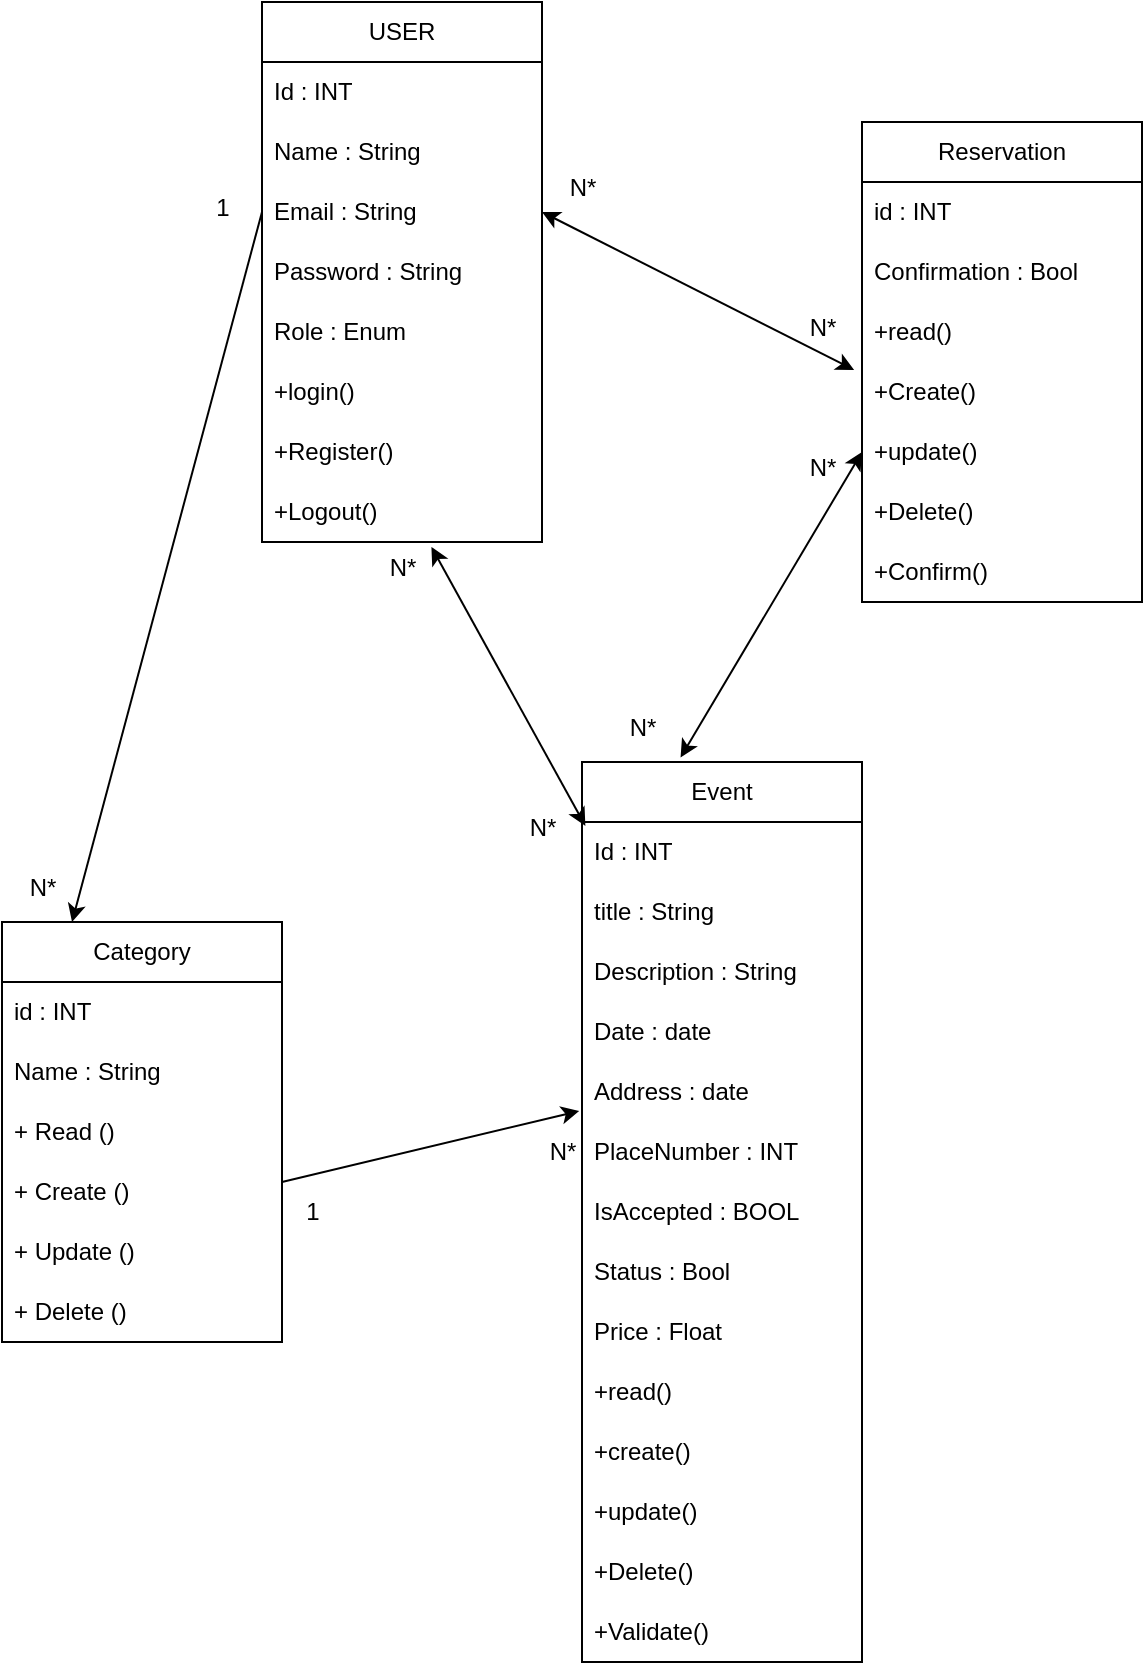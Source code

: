<mxfile version="22.1.18" type="device" pages="2">
  <diagram id="C5RBs43oDa-KdzZeNtuy" name="Page-1">
    <mxGraphModel dx="646" dy="1751" grid="1" gridSize="10" guides="1" tooltips="1" connect="1" arrows="1" fold="1" page="1" pageScale="1" pageWidth="827" pageHeight="1169" math="0" shadow="0">
      <root>
        <mxCell id="WIyWlLk6GJQsqaUBKTNV-0" />
        <mxCell id="WIyWlLk6GJQsqaUBKTNV-1" parent="WIyWlLk6GJQsqaUBKTNV-0" />
        <mxCell id="p40mZFfEyr0itNdM8INP-0" value="USER" style="swimlane;fontStyle=0;childLayout=stackLayout;horizontal=1;startSize=30;horizontalStack=0;resizeParent=1;resizeParentMax=0;resizeLast=0;collapsible=1;marginBottom=0;whiteSpace=wrap;html=1;" vertex="1" parent="WIyWlLk6GJQsqaUBKTNV-1">
          <mxGeometry x="200" y="130" width="140" height="270" as="geometry" />
        </mxCell>
        <mxCell id="p40mZFfEyr0itNdM8INP-1" value="Id : INT" style="text;strokeColor=none;fillColor=none;align=left;verticalAlign=middle;spacingLeft=4;spacingRight=4;overflow=hidden;points=[[0,0.5],[1,0.5]];portConstraint=eastwest;rotatable=0;whiteSpace=wrap;html=1;" vertex="1" parent="p40mZFfEyr0itNdM8INP-0">
          <mxGeometry y="30" width="140" height="30" as="geometry" />
        </mxCell>
        <mxCell id="p40mZFfEyr0itNdM8INP-2" value="Name : String" style="text;strokeColor=none;fillColor=none;align=left;verticalAlign=middle;spacingLeft=4;spacingRight=4;overflow=hidden;points=[[0,0.5],[1,0.5]];portConstraint=eastwest;rotatable=0;whiteSpace=wrap;html=1;" vertex="1" parent="p40mZFfEyr0itNdM8INP-0">
          <mxGeometry y="60" width="140" height="30" as="geometry" />
        </mxCell>
        <mxCell id="p40mZFfEyr0itNdM8INP-3" value="Email : String" style="text;strokeColor=none;fillColor=none;align=left;verticalAlign=middle;spacingLeft=4;spacingRight=4;overflow=hidden;points=[[0,0.5],[1,0.5]];portConstraint=eastwest;rotatable=0;whiteSpace=wrap;html=1;" vertex="1" parent="p40mZFfEyr0itNdM8INP-0">
          <mxGeometry y="90" width="140" height="30" as="geometry" />
        </mxCell>
        <mxCell id="p40mZFfEyr0itNdM8INP-4" value="Password : String" style="text;strokeColor=none;fillColor=none;align=left;verticalAlign=middle;spacingLeft=4;spacingRight=4;overflow=hidden;points=[[0,0.5],[1,0.5]];portConstraint=eastwest;rotatable=0;whiteSpace=wrap;html=1;" vertex="1" parent="p40mZFfEyr0itNdM8INP-0">
          <mxGeometry y="120" width="140" height="30" as="geometry" />
        </mxCell>
        <mxCell id="p40mZFfEyr0itNdM8INP-5" value="Role : Enum" style="text;strokeColor=none;fillColor=none;align=left;verticalAlign=middle;spacingLeft=4;spacingRight=4;overflow=hidden;points=[[0,0.5],[1,0.5]];portConstraint=eastwest;rotatable=0;whiteSpace=wrap;html=1;" vertex="1" parent="p40mZFfEyr0itNdM8INP-0">
          <mxGeometry y="150" width="140" height="30" as="geometry" />
        </mxCell>
        <mxCell id="p40mZFfEyr0itNdM8INP-7" value="+login()" style="text;strokeColor=none;fillColor=none;align=left;verticalAlign=middle;spacingLeft=4;spacingRight=4;overflow=hidden;points=[[0,0.5],[1,0.5]];portConstraint=eastwest;rotatable=0;whiteSpace=wrap;html=1;" vertex="1" parent="p40mZFfEyr0itNdM8INP-0">
          <mxGeometry y="180" width="140" height="30" as="geometry" />
        </mxCell>
        <mxCell id="p40mZFfEyr0itNdM8INP-8" value="+Register()" style="text;strokeColor=none;fillColor=none;align=left;verticalAlign=middle;spacingLeft=4;spacingRight=4;overflow=hidden;points=[[0,0.5],[1,0.5]];portConstraint=eastwest;rotatable=0;whiteSpace=wrap;html=1;" vertex="1" parent="p40mZFfEyr0itNdM8INP-0">
          <mxGeometry y="210" width="140" height="30" as="geometry" />
        </mxCell>
        <mxCell id="p40mZFfEyr0itNdM8INP-9" value="+Logout()" style="text;strokeColor=none;fillColor=none;align=left;verticalAlign=middle;spacingLeft=4;spacingRight=4;overflow=hidden;points=[[0,0.5],[1,0.5]];portConstraint=eastwest;rotatable=0;whiteSpace=wrap;html=1;" vertex="1" parent="p40mZFfEyr0itNdM8INP-0">
          <mxGeometry y="240" width="140" height="30" as="geometry" />
        </mxCell>
        <mxCell id="p40mZFfEyr0itNdM8INP-10" value="Reservation" style="swimlane;fontStyle=0;childLayout=stackLayout;horizontal=1;startSize=30;horizontalStack=0;resizeParent=1;resizeParentMax=0;resizeLast=0;collapsible=1;marginBottom=0;whiteSpace=wrap;html=1;" vertex="1" parent="WIyWlLk6GJQsqaUBKTNV-1">
          <mxGeometry x="500" y="190" width="140" height="240" as="geometry" />
        </mxCell>
        <mxCell id="p40mZFfEyr0itNdM8INP-11" value="id : INT" style="text;strokeColor=none;fillColor=none;align=left;verticalAlign=middle;spacingLeft=4;spacingRight=4;overflow=hidden;points=[[0,0.5],[1,0.5]];portConstraint=eastwest;rotatable=0;whiteSpace=wrap;html=1;" vertex="1" parent="p40mZFfEyr0itNdM8INP-10">
          <mxGeometry y="30" width="140" height="30" as="geometry" />
        </mxCell>
        <mxCell id="p40mZFfEyr0itNdM8INP-12" value="Confirmation : Bool" style="text;strokeColor=none;fillColor=none;align=left;verticalAlign=middle;spacingLeft=4;spacingRight=4;overflow=hidden;points=[[0,0.5],[1,0.5]];portConstraint=eastwest;rotatable=0;whiteSpace=wrap;html=1;" vertex="1" parent="p40mZFfEyr0itNdM8INP-10">
          <mxGeometry y="60" width="140" height="30" as="geometry" />
        </mxCell>
        <mxCell id="p40mZFfEyr0itNdM8INP-13" value="+read()" style="text;strokeColor=none;fillColor=none;align=left;verticalAlign=middle;spacingLeft=4;spacingRight=4;overflow=hidden;points=[[0,0.5],[1,0.5]];portConstraint=eastwest;rotatable=0;whiteSpace=wrap;html=1;" vertex="1" parent="p40mZFfEyr0itNdM8INP-10">
          <mxGeometry y="90" width="140" height="30" as="geometry" />
        </mxCell>
        <mxCell id="p40mZFfEyr0itNdM8INP-14" value="+Create()" style="text;strokeColor=none;fillColor=none;align=left;verticalAlign=middle;spacingLeft=4;spacingRight=4;overflow=hidden;points=[[0,0.5],[1,0.5]];portConstraint=eastwest;rotatable=0;whiteSpace=wrap;html=1;" vertex="1" parent="p40mZFfEyr0itNdM8INP-10">
          <mxGeometry y="120" width="140" height="30" as="geometry" />
        </mxCell>
        <mxCell id="p40mZFfEyr0itNdM8INP-15" value="+update()" style="text;strokeColor=none;fillColor=none;align=left;verticalAlign=middle;spacingLeft=4;spacingRight=4;overflow=hidden;points=[[0,0.5],[1,0.5]];portConstraint=eastwest;rotatable=0;whiteSpace=wrap;html=1;" vertex="1" parent="p40mZFfEyr0itNdM8INP-10">
          <mxGeometry y="150" width="140" height="30" as="geometry" />
        </mxCell>
        <mxCell id="p40mZFfEyr0itNdM8INP-16" value="+Delete()" style="text;strokeColor=none;fillColor=none;align=left;verticalAlign=middle;spacingLeft=4;spacingRight=4;overflow=hidden;points=[[0,0.5],[1,0.5]];portConstraint=eastwest;rotatable=0;whiteSpace=wrap;html=1;" vertex="1" parent="p40mZFfEyr0itNdM8INP-10">
          <mxGeometry y="180" width="140" height="30" as="geometry" />
        </mxCell>
        <mxCell id="p40mZFfEyr0itNdM8INP-17" value="+Confirm()" style="text;strokeColor=none;fillColor=none;align=left;verticalAlign=middle;spacingLeft=4;spacingRight=4;overflow=hidden;points=[[0,0.5],[1,0.5]];portConstraint=eastwest;rotatable=0;whiteSpace=wrap;html=1;" vertex="1" parent="p40mZFfEyr0itNdM8INP-10">
          <mxGeometry y="210" width="140" height="30" as="geometry" />
        </mxCell>
        <mxCell id="p40mZFfEyr0itNdM8INP-18" value="Event" style="swimlane;fontStyle=0;childLayout=stackLayout;horizontal=1;startSize=30;horizontalStack=0;resizeParent=1;resizeParentMax=0;resizeLast=0;collapsible=1;marginBottom=0;whiteSpace=wrap;html=1;" vertex="1" parent="WIyWlLk6GJQsqaUBKTNV-1">
          <mxGeometry x="360" y="510" width="140" height="450" as="geometry" />
        </mxCell>
        <mxCell id="p40mZFfEyr0itNdM8INP-19" value="Id : INT" style="text;strokeColor=none;fillColor=none;align=left;verticalAlign=middle;spacingLeft=4;spacingRight=4;overflow=hidden;points=[[0,0.5],[1,0.5]];portConstraint=eastwest;rotatable=0;whiteSpace=wrap;html=1;" vertex="1" parent="p40mZFfEyr0itNdM8INP-18">
          <mxGeometry y="30" width="140" height="30" as="geometry" />
        </mxCell>
        <mxCell id="p40mZFfEyr0itNdM8INP-20" value="title : String" style="text;strokeColor=none;fillColor=none;align=left;verticalAlign=middle;spacingLeft=4;spacingRight=4;overflow=hidden;points=[[0,0.5],[1,0.5]];portConstraint=eastwest;rotatable=0;whiteSpace=wrap;html=1;" vertex="1" parent="p40mZFfEyr0itNdM8INP-18">
          <mxGeometry y="60" width="140" height="30" as="geometry" />
        </mxCell>
        <mxCell id="p40mZFfEyr0itNdM8INP-21" value="Description : String" style="text;strokeColor=none;fillColor=none;align=left;verticalAlign=middle;spacingLeft=4;spacingRight=4;overflow=hidden;points=[[0,0.5],[1,0.5]];portConstraint=eastwest;rotatable=0;whiteSpace=wrap;html=1;" vertex="1" parent="p40mZFfEyr0itNdM8INP-18">
          <mxGeometry y="90" width="140" height="30" as="geometry" />
        </mxCell>
        <mxCell id="p40mZFfEyr0itNdM8INP-22" value="Date : date" style="text;strokeColor=none;fillColor=none;align=left;verticalAlign=middle;spacingLeft=4;spacingRight=4;overflow=hidden;points=[[0,0.5],[1,0.5]];portConstraint=eastwest;rotatable=0;whiteSpace=wrap;html=1;" vertex="1" parent="p40mZFfEyr0itNdM8INP-18">
          <mxGeometry y="120" width="140" height="30" as="geometry" />
        </mxCell>
        <mxCell id="p40mZFfEyr0itNdM8INP-23" value="Address : date" style="text;strokeColor=none;fillColor=none;align=left;verticalAlign=middle;spacingLeft=4;spacingRight=4;overflow=hidden;points=[[0,0.5],[1,0.5]];portConstraint=eastwest;rotatable=0;whiteSpace=wrap;html=1;" vertex="1" parent="p40mZFfEyr0itNdM8INP-18">
          <mxGeometry y="150" width="140" height="30" as="geometry" />
        </mxCell>
        <mxCell id="p40mZFfEyr0itNdM8INP-24" value="PlaceNumber : INT" style="text;strokeColor=none;fillColor=none;align=left;verticalAlign=middle;spacingLeft=4;spacingRight=4;overflow=hidden;points=[[0,0.5],[1,0.5]];portConstraint=eastwest;rotatable=0;whiteSpace=wrap;html=1;" vertex="1" parent="p40mZFfEyr0itNdM8INP-18">
          <mxGeometry y="180" width="140" height="30" as="geometry" />
        </mxCell>
        <mxCell id="p40mZFfEyr0itNdM8INP-25" value="IsAccepted : BOOL" style="text;strokeColor=none;fillColor=none;align=left;verticalAlign=middle;spacingLeft=4;spacingRight=4;overflow=hidden;points=[[0,0.5],[1,0.5]];portConstraint=eastwest;rotatable=0;whiteSpace=wrap;html=1;" vertex="1" parent="p40mZFfEyr0itNdM8INP-18">
          <mxGeometry y="210" width="140" height="30" as="geometry" />
        </mxCell>
        <mxCell id="p40mZFfEyr0itNdM8INP-26" value="Status : Bool" style="text;strokeColor=none;fillColor=none;align=left;verticalAlign=middle;spacingLeft=4;spacingRight=4;overflow=hidden;points=[[0,0.5],[1,0.5]];portConstraint=eastwest;rotatable=0;whiteSpace=wrap;html=1;" vertex="1" parent="p40mZFfEyr0itNdM8INP-18">
          <mxGeometry y="240" width="140" height="30" as="geometry" />
        </mxCell>
        <mxCell id="p40mZFfEyr0itNdM8INP-27" value="Price : Float" style="text;strokeColor=none;fillColor=none;align=left;verticalAlign=middle;spacingLeft=4;spacingRight=4;overflow=hidden;points=[[0,0.5],[1,0.5]];portConstraint=eastwest;rotatable=0;whiteSpace=wrap;html=1;" vertex="1" parent="p40mZFfEyr0itNdM8INP-18">
          <mxGeometry y="270" width="140" height="30" as="geometry" />
        </mxCell>
        <mxCell id="p40mZFfEyr0itNdM8INP-28" value="+read()" style="text;strokeColor=none;fillColor=none;align=left;verticalAlign=middle;spacingLeft=4;spacingRight=4;overflow=hidden;points=[[0,0.5],[1,0.5]];portConstraint=eastwest;rotatable=0;whiteSpace=wrap;html=1;" vertex="1" parent="p40mZFfEyr0itNdM8INP-18">
          <mxGeometry y="300" width="140" height="30" as="geometry" />
        </mxCell>
        <mxCell id="p40mZFfEyr0itNdM8INP-29" value="+create()" style="text;strokeColor=none;fillColor=none;align=left;verticalAlign=middle;spacingLeft=4;spacingRight=4;overflow=hidden;points=[[0,0.5],[1,0.5]];portConstraint=eastwest;rotatable=0;whiteSpace=wrap;html=1;" vertex="1" parent="p40mZFfEyr0itNdM8INP-18">
          <mxGeometry y="330" width="140" height="30" as="geometry" />
        </mxCell>
        <mxCell id="p40mZFfEyr0itNdM8INP-30" value="+update()" style="text;strokeColor=none;fillColor=none;align=left;verticalAlign=middle;spacingLeft=4;spacingRight=4;overflow=hidden;points=[[0,0.5],[1,0.5]];portConstraint=eastwest;rotatable=0;whiteSpace=wrap;html=1;" vertex="1" parent="p40mZFfEyr0itNdM8INP-18">
          <mxGeometry y="360" width="140" height="30" as="geometry" />
        </mxCell>
        <mxCell id="p40mZFfEyr0itNdM8INP-31" value="+Delete()" style="text;strokeColor=none;fillColor=none;align=left;verticalAlign=middle;spacingLeft=4;spacingRight=4;overflow=hidden;points=[[0,0.5],[1,0.5]];portConstraint=eastwest;rotatable=0;whiteSpace=wrap;html=1;" vertex="1" parent="p40mZFfEyr0itNdM8INP-18">
          <mxGeometry y="390" width="140" height="30" as="geometry" />
        </mxCell>
        <mxCell id="p40mZFfEyr0itNdM8INP-32" value="+Validate()" style="text;strokeColor=none;fillColor=none;align=left;verticalAlign=middle;spacingLeft=4;spacingRight=4;overflow=hidden;points=[[0,0.5],[1,0.5]];portConstraint=eastwest;rotatable=0;whiteSpace=wrap;html=1;" vertex="1" parent="p40mZFfEyr0itNdM8INP-18">
          <mxGeometry y="420" width="140" height="30" as="geometry" />
        </mxCell>
        <mxCell id="p40mZFfEyr0itNdM8INP-33" value="Category" style="swimlane;fontStyle=0;childLayout=stackLayout;horizontal=1;startSize=30;horizontalStack=0;resizeParent=1;resizeParentMax=0;resizeLast=0;collapsible=1;marginBottom=0;whiteSpace=wrap;html=1;" vertex="1" parent="WIyWlLk6GJQsqaUBKTNV-1">
          <mxGeometry x="70" y="590" width="140" height="210" as="geometry" />
        </mxCell>
        <mxCell id="p40mZFfEyr0itNdM8INP-34" value="id : INT" style="text;strokeColor=none;fillColor=none;align=left;verticalAlign=middle;spacingLeft=4;spacingRight=4;overflow=hidden;points=[[0,0.5],[1,0.5]];portConstraint=eastwest;rotatable=0;whiteSpace=wrap;html=1;" vertex="1" parent="p40mZFfEyr0itNdM8INP-33">
          <mxGeometry y="30" width="140" height="30" as="geometry" />
        </mxCell>
        <mxCell id="p40mZFfEyr0itNdM8INP-35" value="Name : String" style="text;strokeColor=none;fillColor=none;align=left;verticalAlign=middle;spacingLeft=4;spacingRight=4;overflow=hidden;points=[[0,0.5],[1,0.5]];portConstraint=eastwest;rotatable=0;whiteSpace=wrap;html=1;" vertex="1" parent="p40mZFfEyr0itNdM8INP-33">
          <mxGeometry y="60" width="140" height="30" as="geometry" />
        </mxCell>
        <mxCell id="p40mZFfEyr0itNdM8INP-36" value="+ Read ()&amp;nbsp;" style="text;strokeColor=none;fillColor=none;align=left;verticalAlign=middle;spacingLeft=4;spacingRight=4;overflow=hidden;points=[[0,0.5],[1,0.5]];portConstraint=eastwest;rotatable=0;whiteSpace=wrap;html=1;" vertex="1" parent="p40mZFfEyr0itNdM8INP-33">
          <mxGeometry y="90" width="140" height="30" as="geometry" />
        </mxCell>
        <mxCell id="p40mZFfEyr0itNdM8INP-37" value="+ Create ()&amp;nbsp;" style="text;strokeColor=none;fillColor=none;align=left;verticalAlign=middle;spacingLeft=4;spacingRight=4;overflow=hidden;points=[[0,0.5],[1,0.5]];portConstraint=eastwest;rotatable=0;whiteSpace=wrap;html=1;" vertex="1" parent="p40mZFfEyr0itNdM8INP-33">
          <mxGeometry y="120" width="140" height="30" as="geometry" />
        </mxCell>
        <mxCell id="p40mZFfEyr0itNdM8INP-38" value="+ Update ()&amp;nbsp;" style="text;strokeColor=none;fillColor=none;align=left;verticalAlign=middle;spacingLeft=4;spacingRight=4;overflow=hidden;points=[[0,0.5],[1,0.5]];portConstraint=eastwest;rotatable=0;whiteSpace=wrap;html=1;" vertex="1" parent="p40mZFfEyr0itNdM8INP-33">
          <mxGeometry y="150" width="140" height="30" as="geometry" />
        </mxCell>
        <mxCell id="p40mZFfEyr0itNdM8INP-39" value="+ Delete ()&amp;nbsp;" style="text;strokeColor=none;fillColor=none;align=left;verticalAlign=middle;spacingLeft=4;spacingRight=4;overflow=hidden;points=[[0,0.5],[1,0.5]];portConstraint=eastwest;rotatable=0;whiteSpace=wrap;html=1;" vertex="1" parent="p40mZFfEyr0itNdM8INP-33">
          <mxGeometry y="180" width="140" height="30" as="geometry" />
        </mxCell>
        <mxCell id="p40mZFfEyr0itNdM8INP-40" value="" style="endArrow=classic;html=1;rounded=0;entryX=-0.01;entryY=0.817;entryDx=0;entryDy=0;entryPerimeter=0;" edge="1" parent="WIyWlLk6GJQsqaUBKTNV-1" target="p40mZFfEyr0itNdM8INP-23">
          <mxGeometry width="50" height="50" relative="1" as="geometry">
            <mxPoint x="210" y="720" as="sourcePoint" />
            <mxPoint x="260" y="670" as="targetPoint" />
          </mxGeometry>
        </mxCell>
        <mxCell id="p40mZFfEyr0itNdM8INP-41" value="1" style="text;html=1;align=center;verticalAlign=middle;resizable=0;points=[];autosize=1;strokeColor=none;fillColor=none;" vertex="1" parent="WIyWlLk6GJQsqaUBKTNV-1">
          <mxGeometry x="210" y="720" width="30" height="30" as="geometry" />
        </mxCell>
        <mxCell id="p40mZFfEyr0itNdM8INP-42" value="N*" style="text;html=1;align=center;verticalAlign=middle;resizable=0;points=[];autosize=1;strokeColor=none;fillColor=none;" vertex="1" parent="WIyWlLk6GJQsqaUBKTNV-1">
          <mxGeometry x="330" y="690" width="40" height="30" as="geometry" />
        </mxCell>
        <mxCell id="p40mZFfEyr0itNdM8INP-43" value="" style="endArrow=classic;html=1;rounded=0;exitX=0;exitY=0.5;exitDx=0;exitDy=0;entryX=0.25;entryY=0;entryDx=0;entryDy=0;" edge="1" parent="WIyWlLk6GJQsqaUBKTNV-1" source="p40mZFfEyr0itNdM8INP-3" target="p40mZFfEyr0itNdM8INP-33">
          <mxGeometry width="50" height="50" relative="1" as="geometry">
            <mxPoint x="230" y="560" as="sourcePoint" />
            <mxPoint x="280" y="510" as="targetPoint" />
          </mxGeometry>
        </mxCell>
        <mxCell id="p40mZFfEyr0itNdM8INP-44" value="1" style="text;html=1;align=center;verticalAlign=middle;resizable=0;points=[];autosize=1;strokeColor=none;fillColor=none;" vertex="1" parent="WIyWlLk6GJQsqaUBKTNV-1">
          <mxGeometry x="165" y="218" width="30" height="30" as="geometry" />
        </mxCell>
        <mxCell id="p40mZFfEyr0itNdM8INP-45" value="N*" style="text;html=1;align=center;verticalAlign=middle;resizable=0;points=[];autosize=1;strokeColor=none;fillColor=none;" vertex="1" parent="WIyWlLk6GJQsqaUBKTNV-1">
          <mxGeometry x="70" y="558" width="40" height="30" as="geometry" />
        </mxCell>
        <mxCell id="p40mZFfEyr0itNdM8INP-46" value="" style="endArrow=classic;startArrow=classic;html=1;rounded=0;exitX=1;exitY=0.5;exitDx=0;exitDy=0;entryX=-0.028;entryY=0.133;entryDx=0;entryDy=0;entryPerimeter=0;" edge="1" parent="WIyWlLk6GJQsqaUBKTNV-1" source="p40mZFfEyr0itNdM8INP-3" target="p40mZFfEyr0itNdM8INP-14">
          <mxGeometry width="50" height="50" relative="1" as="geometry">
            <mxPoint x="400" y="300" as="sourcePoint" />
            <mxPoint x="450" y="250" as="targetPoint" />
          </mxGeometry>
        </mxCell>
        <mxCell id="p40mZFfEyr0itNdM8INP-47" value="N*" style="text;html=1;align=center;verticalAlign=middle;resizable=0;points=[];autosize=1;strokeColor=none;fillColor=none;" vertex="1" parent="WIyWlLk6GJQsqaUBKTNV-1">
          <mxGeometry x="340" y="208" width="40" height="30" as="geometry" />
        </mxCell>
        <mxCell id="p40mZFfEyr0itNdM8INP-48" value="N*" style="text;html=1;align=center;verticalAlign=middle;resizable=0;points=[];autosize=1;strokeColor=none;fillColor=none;" vertex="1" parent="WIyWlLk6GJQsqaUBKTNV-1">
          <mxGeometry x="460" y="278" width="40" height="30" as="geometry" />
        </mxCell>
        <mxCell id="p40mZFfEyr0itNdM8INP-49" value="" style="endArrow=classic;startArrow=classic;html=1;rounded=0;entryX=0;entryY=0.5;entryDx=0;entryDy=0;exitX=0.352;exitY=-0.005;exitDx=0;exitDy=0;exitPerimeter=0;" edge="1" parent="WIyWlLk6GJQsqaUBKTNV-1" source="p40mZFfEyr0itNdM8INP-18" target="p40mZFfEyr0itNdM8INP-15">
          <mxGeometry width="50" height="50" relative="1" as="geometry">
            <mxPoint x="410" y="380" as="sourcePoint" />
            <mxPoint x="460" y="330" as="targetPoint" />
          </mxGeometry>
        </mxCell>
        <mxCell id="p40mZFfEyr0itNdM8INP-50" value="N*" style="text;html=1;align=center;verticalAlign=middle;resizable=0;points=[];autosize=1;strokeColor=none;fillColor=none;" vertex="1" parent="WIyWlLk6GJQsqaUBKTNV-1">
          <mxGeometry x="370" y="478" width="40" height="30" as="geometry" />
        </mxCell>
        <mxCell id="p40mZFfEyr0itNdM8INP-51" value="N*" style="text;html=1;align=center;verticalAlign=middle;resizable=0;points=[];autosize=1;strokeColor=none;fillColor=none;" vertex="1" parent="WIyWlLk6GJQsqaUBKTNV-1">
          <mxGeometry x="460" y="348" width="40" height="30" as="geometry" />
        </mxCell>
        <mxCell id="p40mZFfEyr0itNdM8INP-53" value="" style="endArrow=classic;startArrow=classic;html=1;rounded=0;exitX=0.012;exitY=0.071;exitDx=0;exitDy=0;exitPerimeter=0;entryX=0.605;entryY=1.082;entryDx=0;entryDy=0;entryPerimeter=0;" edge="1" parent="WIyWlLk6GJQsqaUBKTNV-1" source="p40mZFfEyr0itNdM8INP-18" target="p40mZFfEyr0itNdM8INP-9">
          <mxGeometry width="50" height="50" relative="1" as="geometry">
            <mxPoint x="260" y="470" as="sourcePoint" />
            <mxPoint x="310" y="420" as="targetPoint" />
          </mxGeometry>
        </mxCell>
        <mxCell id="p40mZFfEyr0itNdM8INP-54" value="N*" style="text;html=1;align=center;verticalAlign=middle;resizable=0;points=[];autosize=1;strokeColor=none;fillColor=none;" vertex="1" parent="WIyWlLk6GJQsqaUBKTNV-1">
          <mxGeometry x="250" y="398" width="40" height="30" as="geometry" />
        </mxCell>
        <mxCell id="p40mZFfEyr0itNdM8INP-55" value="N*" style="text;html=1;align=center;verticalAlign=middle;resizable=0;points=[];autosize=1;strokeColor=none;fillColor=none;" vertex="1" parent="WIyWlLk6GJQsqaUBKTNV-1">
          <mxGeometry x="320" y="528" width="40" height="30" as="geometry" />
        </mxCell>
      </root>
    </mxGraphModel>
  </diagram>
  <diagram id="uww6Dgrwir9btfS_RHZq" name="Page-2">
    <mxGraphModel dx="1731" dy="2452" grid="1" gridSize="10" guides="1" tooltips="1" connect="1" arrows="1" fold="1" page="1" pageScale="1" pageWidth="827" pageHeight="1169" math="0" shadow="0">
      <root>
        <mxCell id="0" />
        <mxCell id="1" parent="0" />
        <mxCell id="XyDwF29D5Uo-PZG0Mu8M-1" value="User" style="shape=umlActor;verticalLabelPosition=bottom;verticalAlign=top;html=1;outlineConnect=0;" vertex="1" parent="1">
          <mxGeometry x="10" y="150" width="30" height="60" as="geometry" />
        </mxCell>
        <mxCell id="XyDwF29D5Uo-PZG0Mu8M-2" value="Organisateur" style="shape=umlActor;verticalLabelPosition=bottom;verticalAlign=top;html=1;outlineConnect=0;" vertex="1" parent="1">
          <mxGeometry x="10" y="470" width="30" height="60" as="geometry" />
        </mxCell>
        <mxCell id="XyDwF29D5Uo-PZG0Mu8M-3" value="Admin" style="shape=umlActor;verticalLabelPosition=bottom;verticalAlign=top;html=1;outlineConnect=0;" vertex="1" parent="1">
          <mxGeometry x="10" y="700" width="30" height="60" as="geometry" />
        </mxCell>
        <mxCell id="XyDwF29D5Uo-PZG0Mu8M-5" value="Read Events" style="ellipse;whiteSpace=wrap;html=1;" vertex="1" parent="1">
          <mxGeometry x="150" y="60" width="120" height="30" as="geometry" />
        </mxCell>
        <mxCell id="XyDwF29D5Uo-PZG0Mu8M-6" value="Search" style="ellipse;whiteSpace=wrap;html=1;" vertex="1" parent="1">
          <mxGeometry x="150" y="100" width="120" height="30" as="geometry" />
        </mxCell>
        <mxCell id="XyDwF29D5Uo-PZG0Mu8M-7" value="Filter events" style="ellipse;whiteSpace=wrap;html=1;" vertex="1" parent="1">
          <mxGeometry x="150" y="140" width="120" height="30" as="geometry" />
        </mxCell>
        <mxCell id="XyDwF29D5Uo-PZG0Mu8M-8" value="reserve une place" style="ellipse;whiteSpace=wrap;html=1;" vertex="1" parent="1">
          <mxGeometry x="150" y="180" width="120" height="30" as="geometry" />
        </mxCell>
        <mxCell id="XyDwF29D5Uo-PZG0Mu8M-9" value="generate ticket" style="ellipse;whiteSpace=wrap;html=1;" vertex="1" parent="1">
          <mxGeometry x="150" y="220" width="120" height="30" as="geometry" />
        </mxCell>
        <mxCell id="XyDwF29D5Uo-PZG0Mu8M-10" value="Payment" style="ellipse;whiteSpace=wrap;html=1;" vertex="1" parent="1">
          <mxGeometry x="300" y="110" width="120" height="50" as="geometry" />
        </mxCell>
        <mxCell id="XyDwF29D5Uo-PZG0Mu8M-11" value="Authentification" style="ellipse;whiteSpace=wrap;html=1;" vertex="1" parent="1">
          <mxGeometry x="630" y="320" width="120" height="50" as="geometry" />
        </mxCell>
        <mxCell id="XyDwF29D5Uo-PZG0Mu8M-12" value="discover site" style="ellipse;whiteSpace=wrap;html=1;" vertex="1" parent="1">
          <mxGeometry x="150" y="20" width="120" height="30" as="geometry" />
        </mxCell>
        <mxCell id="XyDwF29D5Uo-PZG0Mu8M-13" value="" style="endArrow=none;dashed=1;html=1;dashPattern=1 3;strokeWidth=2;rounded=0;entryX=1;entryY=0.5;entryDx=0;entryDy=0;exitX=0;exitY=1;exitDx=0;exitDy=0;" edge="1" parent="1" source="XyDwF29D5Uo-PZG0Mu8M-10" target="XyDwF29D5Uo-PZG0Mu8M-8">
          <mxGeometry width="50" height="50" relative="1" as="geometry">
            <mxPoint x="400" y="280" as="sourcePoint" />
            <mxPoint x="450" y="230" as="targetPoint" />
          </mxGeometry>
        </mxCell>
        <mxCell id="XyDwF29D5Uo-PZG0Mu8M-14" value="" style="endArrow=classic;html=1;rounded=0;exitX=1;exitY=0.5;exitDx=0;exitDy=0;entryX=0.352;entryY=-0.009;entryDx=0;entryDy=0;entryPerimeter=0;" edge="1" parent="1" source="XyDwF29D5Uo-PZG0Mu8M-10" target="XyDwF29D5Uo-PZG0Mu8M-11">
          <mxGeometry relative="1" as="geometry">
            <mxPoint x="460" y="260" as="sourcePoint" />
            <mxPoint x="620" y="260" as="targetPoint" />
          </mxGeometry>
        </mxCell>
        <mxCell id="XyDwF29D5Uo-PZG0Mu8M-15" value="include" style="edgeLabel;resizable=0;html=1;align=center;verticalAlign=middle;" connectable="0" vertex="1" parent="XyDwF29D5Uo-PZG0Mu8M-14">
          <mxGeometry relative="1" as="geometry" />
        </mxCell>
        <mxCell id="XyDwF29D5Uo-PZG0Mu8M-16" value="Source" style="edgeLabel;resizable=0;html=1;align=left;verticalAlign=bottom;" connectable="0" vertex="1" parent="XyDwF29D5Uo-PZG0Mu8M-14">
          <mxGeometry x="-1" relative="1" as="geometry" />
        </mxCell>
        <mxCell id="XyDwF29D5Uo-PZG0Mu8M-17" value="" style="endArrow=none;dashed=1;html=1;dashPattern=1 3;strokeWidth=2;rounded=0;exitX=1;exitY=0.5;exitDx=0;exitDy=0;entryX=0.282;entryY=1.076;entryDx=0;entryDy=0;entryPerimeter=0;" edge="1" parent="1" source="XyDwF29D5Uo-PZG0Mu8M-9" target="XyDwF29D5Uo-PZG0Mu8M-10">
          <mxGeometry width="50" height="50" relative="1" as="geometry">
            <mxPoint x="450" y="480" as="sourcePoint" />
            <mxPoint x="500" y="430" as="targetPoint" />
          </mxGeometry>
        </mxCell>
        <mxCell id="XyDwF29D5Uo-PZG0Mu8M-18" value="Create event" style="ellipse;whiteSpace=wrap;html=1;" vertex="1" parent="1">
          <mxGeometry x="150" y="290" width="120" height="30" as="geometry" />
        </mxCell>
        <mxCell id="XyDwF29D5Uo-PZG0Mu8M-19" value="Manage Events" style="ellipse;whiteSpace=wrap;html=1;" vertex="1" parent="1">
          <mxGeometry x="150" y="330" width="120" height="30" as="geometry" />
        </mxCell>
        <mxCell id="XyDwF29D5Uo-PZG0Mu8M-20" value="manage reservation" style="ellipse;whiteSpace=wrap;html=1;" vertex="1" parent="1">
          <mxGeometry x="150" y="370" width="120" height="30" as="geometry" />
        </mxCell>
        <mxCell id="XyDwF29D5Uo-PZG0Mu8M-21" value="Statistics" style="ellipse;whiteSpace=wrap;html=1;" vertex="1" parent="1">
          <mxGeometry x="150" y="420" width="120" height="30" as="geometry" />
        </mxCell>
        <mxCell id="XyDwF29D5Uo-PZG0Mu8M-22" value="" style="endArrow=none;html=1;rounded=0;exitX=1;exitY=0.333;exitDx=0;exitDy=0;exitPerimeter=0;entryX=0;entryY=0.5;entryDx=0;entryDy=0;" edge="1" parent="1" source="XyDwF29D5Uo-PZG0Mu8M-1" target="XyDwF29D5Uo-PZG0Mu8M-12">
          <mxGeometry width="50" height="50" relative="1" as="geometry">
            <mxPoint x="110" y="370" as="sourcePoint" />
            <mxPoint x="160" y="320" as="targetPoint" />
          </mxGeometry>
        </mxCell>
        <mxCell id="XyDwF29D5Uo-PZG0Mu8M-23" value="" style="endArrow=none;html=1;rounded=0;exitX=1;exitY=0.333;exitDx=0;exitDy=0;exitPerimeter=0;entryX=0;entryY=0.5;entryDx=0;entryDy=0;" edge="1" parent="1" source="XyDwF29D5Uo-PZG0Mu8M-1" target="XyDwF29D5Uo-PZG0Mu8M-5">
          <mxGeometry width="50" height="50" relative="1" as="geometry">
            <mxPoint x="110" y="370" as="sourcePoint" />
            <mxPoint x="160" y="320" as="targetPoint" />
          </mxGeometry>
        </mxCell>
        <mxCell id="XyDwF29D5Uo-PZG0Mu8M-24" value="" style="endArrow=none;html=1;rounded=0;entryX=0;entryY=0.5;entryDx=0;entryDy=0;" edge="1" parent="1" target="XyDwF29D5Uo-PZG0Mu8M-6">
          <mxGeometry width="50" height="50" relative="1" as="geometry">
            <mxPoint x="40" y="170" as="sourcePoint" />
            <mxPoint x="160" y="320" as="targetPoint" />
          </mxGeometry>
        </mxCell>
        <mxCell id="XyDwF29D5Uo-PZG0Mu8M-25" value="" style="endArrow=none;html=1;rounded=0;entryX=0;entryY=0.5;entryDx=0;entryDy=0;" edge="1" parent="1" target="XyDwF29D5Uo-PZG0Mu8M-7">
          <mxGeometry width="50" height="50" relative="1" as="geometry">
            <mxPoint x="40" y="170" as="sourcePoint" />
            <mxPoint x="160" y="320" as="targetPoint" />
          </mxGeometry>
        </mxCell>
        <mxCell id="XyDwF29D5Uo-PZG0Mu8M-26" value="" style="endArrow=none;html=1;rounded=0;entryX=0;entryY=0.5;entryDx=0;entryDy=0;" edge="1" parent="1" target="XyDwF29D5Uo-PZG0Mu8M-8">
          <mxGeometry width="50" height="50" relative="1" as="geometry">
            <mxPoint x="40" y="170" as="sourcePoint" />
            <mxPoint x="160" y="320" as="targetPoint" />
          </mxGeometry>
        </mxCell>
        <mxCell id="XyDwF29D5Uo-PZG0Mu8M-27" value="" style="endArrow=none;html=1;rounded=0;entryX=0;entryY=0.5;entryDx=0;entryDy=0;" edge="1" parent="1" target="XyDwF29D5Uo-PZG0Mu8M-9">
          <mxGeometry width="50" height="50" relative="1" as="geometry">
            <mxPoint x="40" y="170" as="sourcePoint" />
            <mxPoint x="160" y="320" as="targetPoint" />
          </mxGeometry>
        </mxCell>
        <mxCell id="XyDwF29D5Uo-PZG0Mu8M-28" value="" style="endArrow=none;html=1;rounded=0;exitX=1;exitY=0.333;exitDx=0;exitDy=0;exitPerimeter=0;entryX=0;entryY=0.5;entryDx=0;entryDy=0;" edge="1" parent="1" source="XyDwF29D5Uo-PZG0Mu8M-2" target="XyDwF29D5Uo-PZG0Mu8M-18">
          <mxGeometry width="50" height="50" relative="1" as="geometry">
            <mxPoint x="120" y="360" as="sourcePoint" />
            <mxPoint x="170" y="310" as="targetPoint" />
          </mxGeometry>
        </mxCell>
        <mxCell id="XyDwF29D5Uo-PZG0Mu8M-29" value="" style="endArrow=none;html=1;rounded=0;entryX=0;entryY=1;entryDx=0;entryDy=0;" edge="1" parent="1" target="XyDwF29D5Uo-PZG0Mu8M-19">
          <mxGeometry width="50" height="50" relative="1" as="geometry">
            <mxPoint x="40" y="490" as="sourcePoint" />
            <mxPoint x="170" y="310" as="targetPoint" />
          </mxGeometry>
        </mxCell>
        <mxCell id="XyDwF29D5Uo-PZG0Mu8M-30" value="" style="endArrow=none;html=1;rounded=0;entryX=0;entryY=0.5;entryDx=0;entryDy=0;" edge="1" parent="1" target="XyDwF29D5Uo-PZG0Mu8M-20">
          <mxGeometry width="50" height="50" relative="1" as="geometry">
            <mxPoint x="50" y="490" as="sourcePoint" />
            <mxPoint x="170" y="310" as="targetPoint" />
          </mxGeometry>
        </mxCell>
        <mxCell id="XyDwF29D5Uo-PZG0Mu8M-31" value="" style="endArrow=none;html=1;rounded=0;entryX=0;entryY=0.5;entryDx=0;entryDy=0;" edge="1" parent="1" target="XyDwF29D5Uo-PZG0Mu8M-21">
          <mxGeometry width="50" height="50" relative="1" as="geometry">
            <mxPoint x="40" y="490" as="sourcePoint" />
            <mxPoint x="170" y="310" as="targetPoint" />
          </mxGeometry>
        </mxCell>
        <mxCell id="XyDwF29D5Uo-PZG0Mu8M-32" value="" style="endArrow=none;dashed=1;html=1;dashPattern=1 3;strokeWidth=2;rounded=0;entryX=1;entryY=0.5;entryDx=0;entryDy=0;" edge="1" parent="1" target="XyDwF29D5Uo-PZG0Mu8M-18">
          <mxGeometry width="50" height="50" relative="1" as="geometry">
            <mxPoint x="640" y="450" as="sourcePoint" />
            <mxPoint x="300" y="310" as="targetPoint" />
          </mxGeometry>
        </mxCell>
        <mxCell id="XyDwF29D5Uo-PZG0Mu8M-33" value="Validate Events" style="ellipse;whiteSpace=wrap;html=1;" vertex="1" parent="1">
          <mxGeometry x="640" y="430" width="120" height="50" as="geometry" />
        </mxCell>
        <mxCell id="XyDwF29D5Uo-PZG0Mu8M-35" value="" style="endArrow=none;dashed=1;html=1;dashPattern=1 3;strokeWidth=2;rounded=0;exitX=1;exitY=0.5;exitDx=0;exitDy=0;entryX=0;entryY=0.5;entryDx=0;entryDy=0;" edge="1" parent="1" source="XyDwF29D5Uo-PZG0Mu8M-19" target="XyDwF29D5Uo-PZG0Mu8M-11">
          <mxGeometry width="50" height="50" relative="1" as="geometry">
            <mxPoint x="350" y="500" as="sourcePoint" />
            <mxPoint x="400" y="450" as="targetPoint" />
          </mxGeometry>
        </mxCell>
        <mxCell id="XyDwF29D5Uo-PZG0Mu8M-36" value="" style="endArrow=none;dashed=1;html=1;dashPattern=1 3;strokeWidth=2;rounded=0;exitX=1;exitY=0.5;exitDx=0;exitDy=0;entryX=0.012;entryY=0.776;entryDx=0;entryDy=0;entryPerimeter=0;" edge="1" parent="1" source="XyDwF29D5Uo-PZG0Mu8M-20" target="XyDwF29D5Uo-PZG0Mu8M-11">
          <mxGeometry width="50" height="50" relative="1" as="geometry">
            <mxPoint x="380" y="490" as="sourcePoint" />
            <mxPoint x="430" y="440" as="targetPoint" />
          </mxGeometry>
        </mxCell>
        <mxCell id="XyDwF29D5Uo-PZG0Mu8M-37" value="" style="endArrow=none;dashed=1;html=1;dashPattern=1 3;strokeWidth=2;rounded=0;exitX=1;exitY=0.5;exitDx=0;exitDy=0;entryX=0.267;entryY=1.038;entryDx=0;entryDy=0;entryPerimeter=0;" edge="1" parent="1" source="XyDwF29D5Uo-PZG0Mu8M-21" target="XyDwF29D5Uo-PZG0Mu8M-11">
          <mxGeometry width="50" height="50" relative="1" as="geometry">
            <mxPoint x="380" y="490" as="sourcePoint" />
            <mxPoint x="430" y="440" as="targetPoint" />
          </mxGeometry>
        </mxCell>
        <mxCell id="XyDwF29D5Uo-PZG0Mu8M-39" value="Managae Users" style="ellipse;whiteSpace=wrap;html=1;" vertex="1" parent="1">
          <mxGeometry x="120" y="690" width="120" height="30" as="geometry" />
        </mxCell>
        <mxCell id="XyDwF29D5Uo-PZG0Mu8M-40" value="Manage Categories" style="ellipse;whiteSpace=wrap;html=1;" vertex="1" parent="1">
          <mxGeometry x="130" y="740" width="120" height="30" as="geometry" />
        </mxCell>
        <mxCell id="XyDwF29D5Uo-PZG0Mu8M-41" value="" style="endArrow=none;html=1;rounded=0;exitX=0.5;exitY=0.5;exitDx=0;exitDy=0;exitPerimeter=0;entryX=0;entryY=0.5;entryDx=0;entryDy=0;" edge="1" parent="1" source="XyDwF29D5Uo-PZG0Mu8M-3" target="XyDwF29D5Uo-PZG0Mu8M-39">
          <mxGeometry width="50" height="50" relative="1" as="geometry">
            <mxPoint x="250" y="870" as="sourcePoint" />
            <mxPoint x="300" y="820" as="targetPoint" />
          </mxGeometry>
        </mxCell>
        <mxCell id="XyDwF29D5Uo-PZG0Mu8M-42" value="" style="endArrow=none;html=1;rounded=0;exitX=0.5;exitY=0.5;exitDx=0;exitDy=0;exitPerimeter=0;entryX=0;entryY=0.5;entryDx=0;entryDy=0;" edge="1" parent="1" source="XyDwF29D5Uo-PZG0Mu8M-3" target="XyDwF29D5Uo-PZG0Mu8M-40">
          <mxGeometry width="50" height="50" relative="1" as="geometry">
            <mxPoint x="250" y="870" as="sourcePoint" />
            <mxPoint x="300" y="820" as="targetPoint" />
          </mxGeometry>
        </mxCell>
        <mxCell id="XyDwF29D5Uo-PZG0Mu8M-43" value="" style="endArrow=none;dashed=1;html=1;dashPattern=1 3;strokeWidth=2;rounded=0;exitX=1;exitY=0.5;exitDx=0;exitDy=0;" edge="1" parent="1" source="XyDwF29D5Uo-PZG0Mu8M-39">
          <mxGeometry width="50" height="50" relative="1" as="geometry">
            <mxPoint x="350" y="870" as="sourcePoint" />
            <mxPoint x="660" y="370" as="targetPoint" />
          </mxGeometry>
        </mxCell>
        <mxCell id="XyDwF29D5Uo-PZG0Mu8M-44" value="" style="endArrow=none;dashed=1;html=1;dashPattern=1 3;strokeWidth=2;rounded=0;exitX=1;exitY=0.5;exitDx=0;exitDy=0;entryX=0.5;entryY=1;entryDx=0;entryDy=0;" edge="1" parent="1" source="XyDwF29D5Uo-PZG0Mu8M-40" target="XyDwF29D5Uo-PZG0Mu8M-11">
          <mxGeometry width="50" height="50" relative="1" as="geometry">
            <mxPoint x="350" y="870" as="sourcePoint" />
            <mxPoint x="400" y="820" as="targetPoint" />
          </mxGeometry>
        </mxCell>
        <mxCell id="XyDwF29D5Uo-PZG0Mu8M-47" value="" style="edgeStyle=elbowEdgeStyle;elbow=vertical;endArrow=classic;html=1;curved=0;rounded=0;endSize=8;startSize=8;entryX=0.5;entryY=1;entryDx=0;entryDy=0;" edge="1" parent="1" source="XyDwF29D5Uo-PZG0Mu8M-3" target="XyDwF29D5Uo-PZG0Mu8M-33">
          <mxGeometry width="50" height="50" relative="1" as="geometry">
            <mxPoint x="270" y="880" as="sourcePoint" />
            <mxPoint x="320" y="830" as="targetPoint" />
          </mxGeometry>
        </mxCell>
      </root>
    </mxGraphModel>
  </diagram>
</mxfile>
